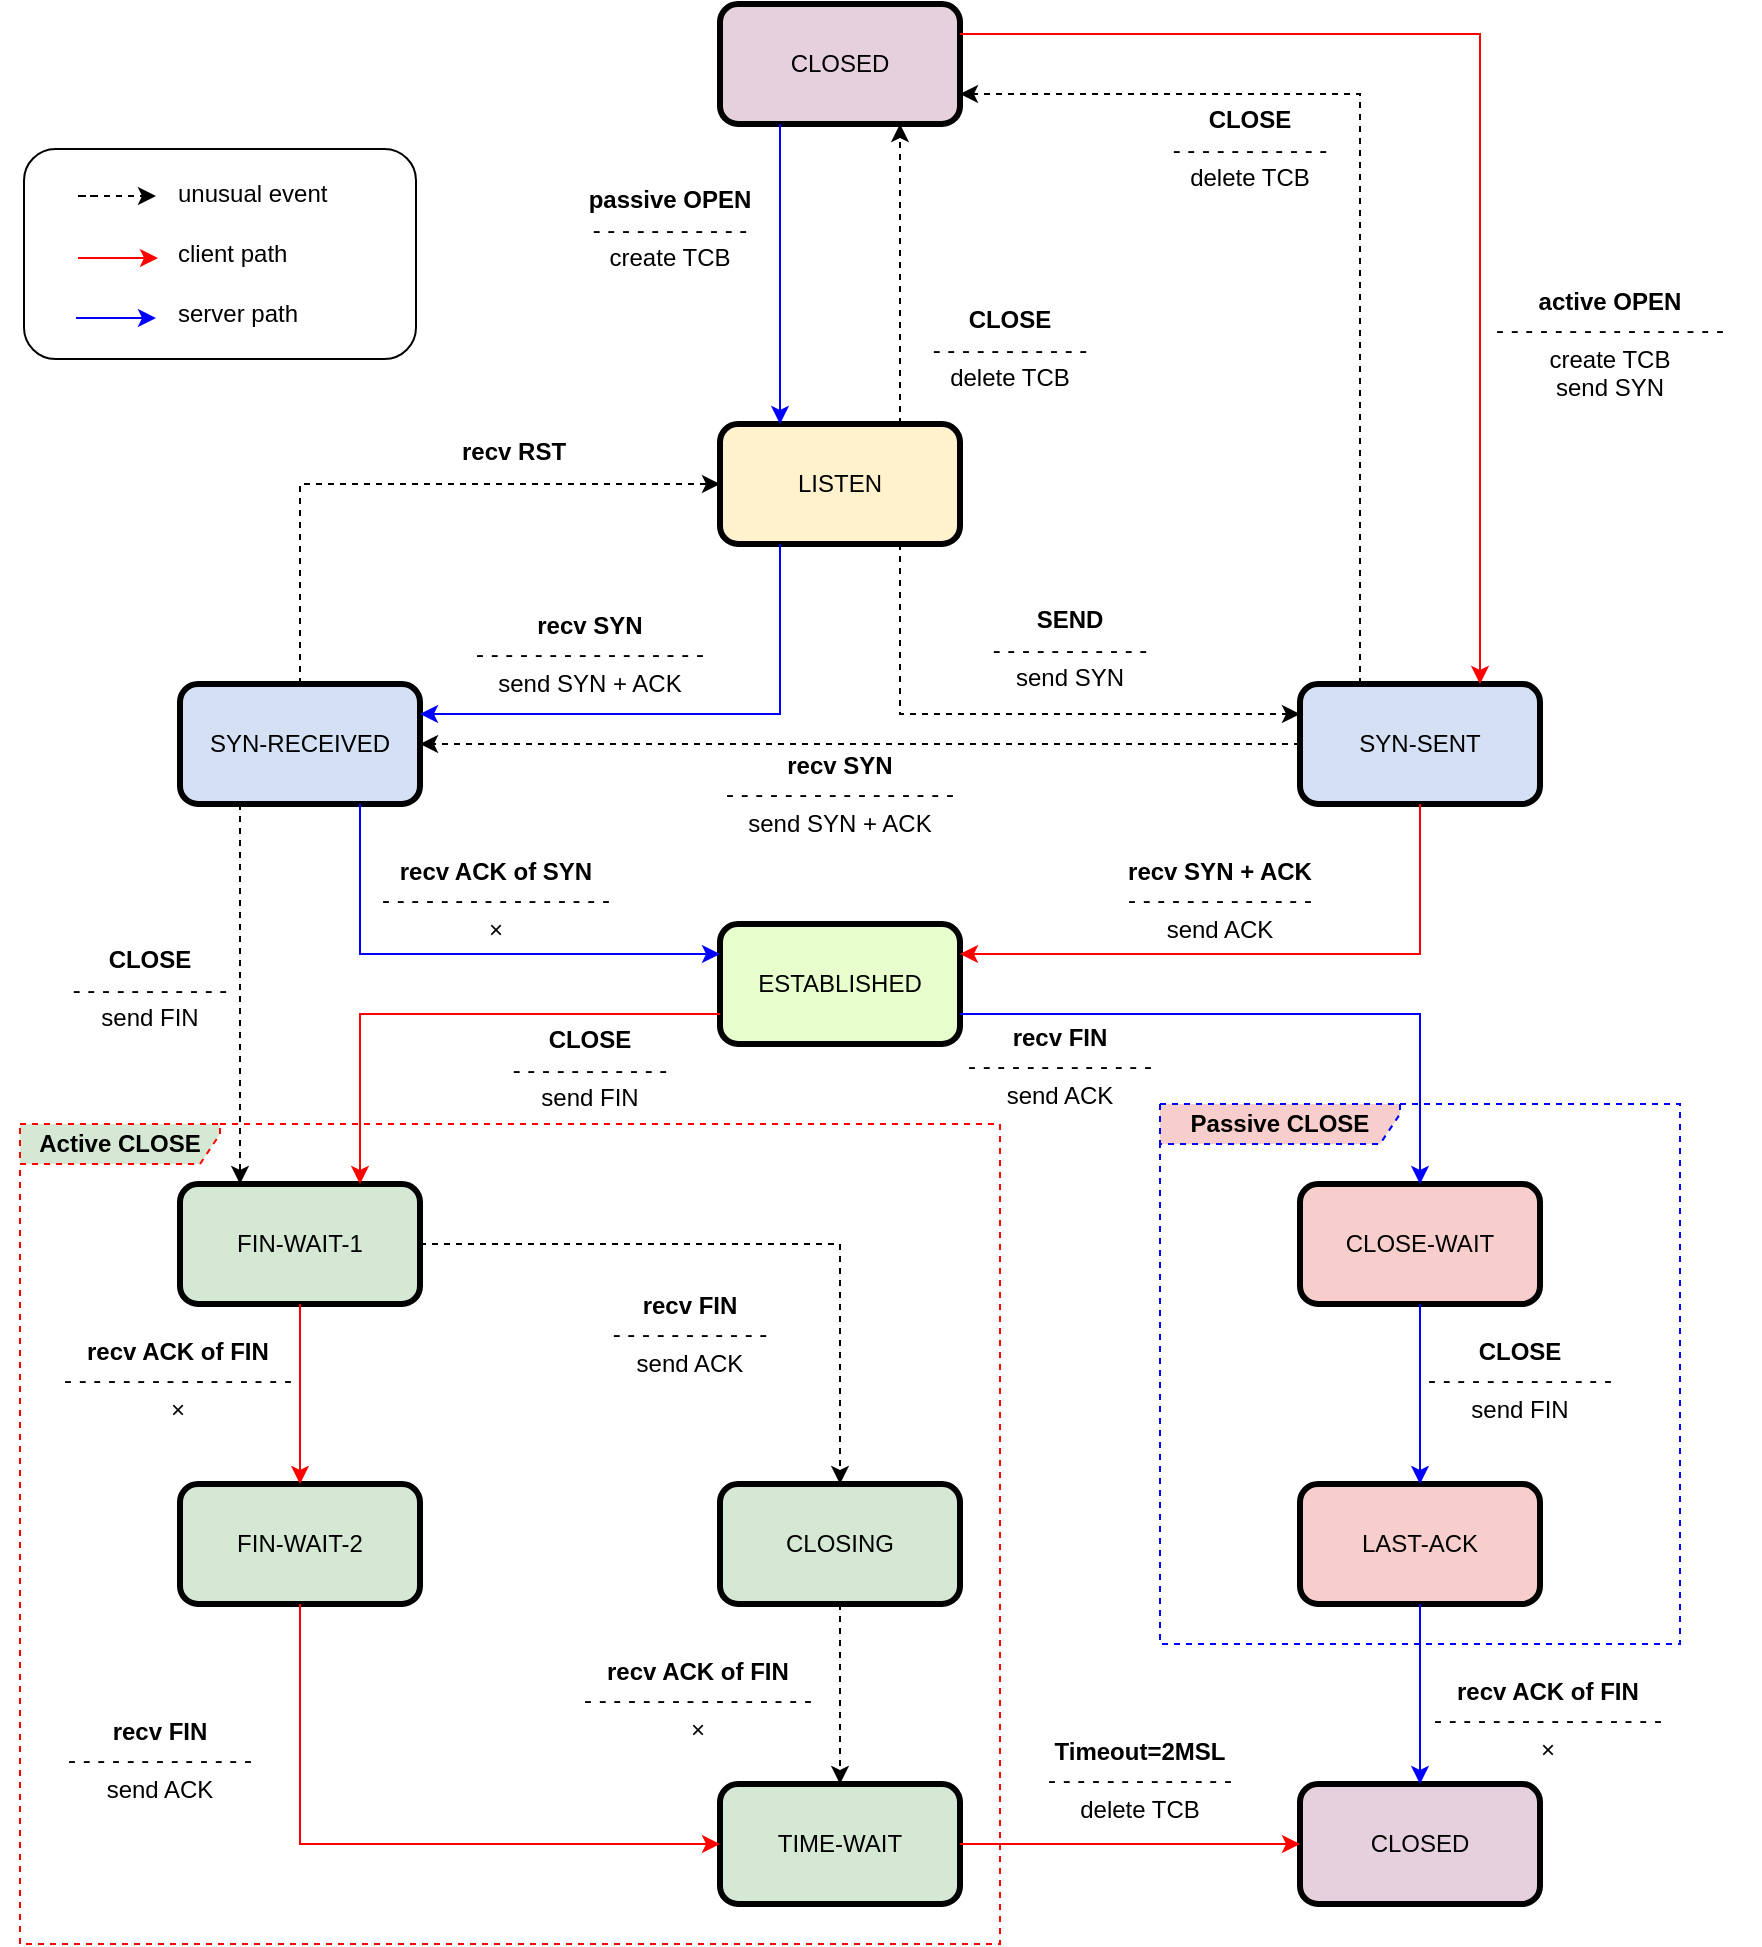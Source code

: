 <mxfile version="21.2.9" type="github">
  <diagram name="Page-1" id="c7558073-3199-34d8-9f00-42111426c3f3">
    <mxGraphModel dx="848" dy="942" grid="1" gridSize="10" guides="1" tooltips="1" connect="1" arrows="1" fold="1" page="1" pageScale="1" pageWidth="826" pageHeight="1169" background="none" math="0" shadow="0">
      <root>
        <mxCell id="0" />
        <mxCell id="1" parent="0" />
        <mxCell id="DdDH8tfC4Vi8uiK7Jez3-198" value="" style="rounded=1;whiteSpace=wrap;html=1;" vertex="1" parent="1">
          <mxGeometry x="1258" y="171.5" width="196" height="105" as="geometry" />
        </mxCell>
        <mxCell id="DdDH8tfC4Vi8uiK7Jez3-146" value="&lt;div align=&quot;center&quot;&gt;&lt;b&gt;CLOSE&lt;br&gt;&lt;/b&gt;&lt;/div&gt;&lt;div align=&quot;center&quot;&gt;- - - - - - - - - - - - -&lt;br&gt;&lt;/div&gt;&lt;div align=&quot;center&quot;&gt;send FIN&lt;/div&gt;" style="text;whiteSpace=wrap;html=1;fontSize=12;fontFamily=Helvetica;fontColor=default;align=center;" vertex="1" parent="1">
          <mxGeometry x="1936" y="759" width="140" height="70" as="geometry" />
        </mxCell>
        <mxCell id="DdDH8tfC4Vi8uiK7Jez3-96" value="LISTEN" style="rounded=1;whiteSpace=wrap;html=1;strokeColor=default;strokeWidth=3;fontFamily=Helvetica;fontSize=12;fontColor=default;fillColor=#FFF2CC;shadow=0;" vertex="1" parent="1">
          <mxGeometry x="1606" y="309" width="120" height="60" as="geometry" />
        </mxCell>
        <mxCell id="DdDH8tfC4Vi8uiK7Jez3-98" value="&lt;div&gt;CLOSED&lt;/div&gt;" style="rounded=1;whiteSpace=wrap;html=1;strokeColor=default;strokeWidth=3;fontFamily=Helvetica;fontSize=12;fontColor=default;fillColor=#E6D0DE;shadow=0;" vertex="1" parent="1">
          <mxGeometry x="1606" y="99" width="120" height="60" as="geometry" />
        </mxCell>
        <mxCell id="DdDH8tfC4Vi8uiK7Jez3-101" value="SYN-RECEIVED" style="rounded=1;whiteSpace=wrap;html=1;strokeColor=default;strokeWidth=3;fontFamily=Helvetica;fontSize=12;fontColor=default;fillColor=#D4E1F5;shadow=0;" vertex="1" parent="1">
          <mxGeometry x="1336" y="439" width="120" height="60" as="geometry" />
        </mxCell>
        <mxCell id="DdDH8tfC4Vi8uiK7Jez3-102" value="&lt;div&gt;SYN-SENT&lt;/div&gt;" style="rounded=1;whiteSpace=wrap;html=1;strokeColor=default;strokeWidth=3;fontFamily=Helvetica;fontSize=12;fontColor=default;fillColor=#D4E1F5;shadow=0;" vertex="1" parent="1">
          <mxGeometry x="1896" y="439" width="120" height="60" as="geometry" />
        </mxCell>
        <mxCell id="DdDH8tfC4Vi8uiK7Jez3-105" value="ESTABLISHED " style="rounded=1;whiteSpace=wrap;html=1;strokeColor=default;strokeWidth=3;fontFamily=Helvetica;fontSize=12;fontColor=default;fillColor=#E6FFCC;shadow=0;" vertex="1" parent="1">
          <mxGeometry x="1606" y="559" width="120" height="60" as="geometry" />
        </mxCell>
        <mxCell id="DdDH8tfC4Vi8uiK7Jez3-106" value="&lt;div&gt;FIN-WAIT-1&lt;/div&gt;" style="rounded=1;whiteSpace=wrap;html=1;strokeColor=default;strokeWidth=3;fontFamily=Helvetica;fontSize=12;fontColor=default;fillColor=#D5E8D4;shadow=0;" vertex="1" parent="1">
          <mxGeometry x="1336" y="689" width="120" height="60" as="geometry" />
        </mxCell>
        <mxCell id="DdDH8tfC4Vi8uiK7Jez3-107" value="&lt;div&gt;CLOSE-WAIT&lt;/div&gt;" style="rounded=1;whiteSpace=wrap;html=1;strokeColor=default;strokeWidth=3;fontFamily=Helvetica;fontSize=12;fontColor=default;fillColor=#F8CECC;shadow=0;" vertex="1" parent="1">
          <mxGeometry x="1896" y="689" width="120" height="60" as="geometry" />
        </mxCell>
        <mxCell id="DdDH8tfC4Vi8uiK7Jez3-108" value="&lt;div&gt;FIN-WAIT-2&lt;/div&gt;" style="rounded=1;whiteSpace=wrap;html=1;strokeColor=default;strokeWidth=3;fontFamily=Helvetica;fontSize=12;fontColor=default;fillColor=#D5E8D4;shadow=0;" vertex="1" parent="1">
          <mxGeometry x="1336" y="839" width="120" height="60" as="geometry" />
        </mxCell>
        <mxCell id="DdDH8tfC4Vi8uiK7Jez3-109" value="CLOSING" style="rounded=1;whiteSpace=wrap;html=1;strokeColor=default;strokeWidth=3;fontFamily=Helvetica;fontSize=12;fontColor=default;fillColor=#D5E8D4;shadow=0;" vertex="1" parent="1">
          <mxGeometry x="1606" y="839" width="120" height="60" as="geometry" />
        </mxCell>
        <mxCell id="DdDH8tfC4Vi8uiK7Jez3-110" value="LAST-ACK" style="rounded=1;whiteSpace=wrap;html=1;strokeColor=default;strokeWidth=3;fontFamily=Helvetica;fontSize=12;fontColor=default;fillColor=#F8CECC;shadow=0;" vertex="1" parent="1">
          <mxGeometry x="1896" y="839" width="120" height="60" as="geometry" />
        </mxCell>
        <mxCell id="DdDH8tfC4Vi8uiK7Jez3-111" value="&lt;div&gt;CLOSED&lt;/div&gt;" style="rounded=1;whiteSpace=wrap;html=1;strokeColor=default;strokeWidth=3;fontFamily=Helvetica;fontSize=12;fontColor=default;fillColor=#E6D0DE;shadow=0;" vertex="1" parent="1">
          <mxGeometry x="1896" y="989" width="120" height="60" as="geometry" />
        </mxCell>
        <mxCell id="DdDH8tfC4Vi8uiK7Jez3-112" value="TIME-WAIT" style="rounded=1;whiteSpace=wrap;html=1;strokeColor=default;strokeWidth=3;fontFamily=Helvetica;fontSize=12;fontColor=default;fillColor=#D5E8D4;shadow=0;" vertex="1" parent="1">
          <mxGeometry x="1606" y="989" width="120" height="60" as="geometry" />
        </mxCell>
        <mxCell id="DdDH8tfC4Vi8uiK7Jez3-115" value="&lt;div align=&quot;center&quot;&gt;&lt;b&gt;active OPEN&lt;/b&gt;&lt;/div&gt;&lt;div align=&quot;center&quot;&gt;- - - - - - - - - - - - - - - -&lt;br&gt;&lt;/div&gt;&lt;div align=&quot;center&quot;&gt;create TCB&lt;/div&gt;&lt;div align=&quot;center&quot;&gt;send SYN&lt;/div&gt;" style="text;html=1;strokeColor=none;fillColor=none;align=center;verticalAlign=middle;whiteSpace=wrap;rounded=0;fontSize=12;fontFamily=Helvetica;fontColor=default;shadow=0;" vertex="1" parent="1">
          <mxGeometry x="1976" y="259" width="150" height="20" as="geometry" />
        </mxCell>
        <mxCell id="DdDH8tfC4Vi8uiK7Jez3-117" value="" style="endArrow=classic;html=1;rounded=0;fontFamily=Helvetica;fontSize=12;fontColor=default;exitX=1;exitY=0.25;exitDx=0;exitDy=0;entryX=0.75;entryY=0;entryDx=0;entryDy=0;fillColor=#FF0000;strokeColor=#FF0000;shadow=0;" edge="1" parent="1" source="DdDH8tfC4Vi8uiK7Jez3-98" target="DdDH8tfC4Vi8uiK7Jez3-102">
          <mxGeometry width="50" height="50" relative="1" as="geometry">
            <mxPoint x="1766" y="719" as="sourcePoint" />
            <mxPoint x="1816" y="669" as="targetPoint" />
            <Array as="points">
              <mxPoint x="1986" y="114" />
            </Array>
          </mxGeometry>
        </mxCell>
        <mxCell id="DdDH8tfC4Vi8uiK7Jez3-124" value="" style="endArrow=classic;html=1;rounded=0;dashed=1;fontFamily=Helvetica;fontSize=12;fontColor=default;exitX=0.25;exitY=0;exitDx=0;exitDy=0;entryX=1;entryY=0.75;entryDx=0;entryDy=0;fillColor=#FF0000;strokeColor=#000000;shadow=0;" edge="1" parent="1" source="DdDH8tfC4Vi8uiK7Jez3-102" target="DdDH8tfC4Vi8uiK7Jez3-98">
          <mxGeometry width="50" height="50" relative="1" as="geometry">
            <mxPoint x="1736" y="124" as="sourcePoint" />
            <mxPoint x="1996" y="449" as="targetPoint" />
            <Array as="points">
              <mxPoint x="1926" y="144" />
            </Array>
          </mxGeometry>
        </mxCell>
        <mxCell id="DdDH8tfC4Vi8uiK7Jez3-127" value="" style="endArrow=classic;html=1;rounded=0;fontFamily=Helvetica;fontSize=12;fontColor=default;exitX=0.25;exitY=1;exitDx=0;exitDy=0;fillColor=#FF0000;strokeColor=#0000FF;entryX=0.25;entryY=0;entryDx=0;entryDy=0;shadow=0;" edge="1" parent="1" source="DdDH8tfC4Vi8uiK7Jez3-98" target="DdDH8tfC4Vi8uiK7Jez3-96">
          <mxGeometry width="50" height="50" relative="1" as="geometry">
            <mxPoint x="1736" y="124" as="sourcePoint" />
            <mxPoint x="1696" y="299" as="targetPoint" />
            <Array as="points" />
          </mxGeometry>
        </mxCell>
        <mxCell id="DdDH8tfC4Vi8uiK7Jez3-128" value="" style="endArrow=classic;html=1;rounded=0;dashed=1;fontFamily=Helvetica;fontSize=12;fontColor=default;exitX=0.75;exitY=0;exitDx=0;exitDy=0;entryX=0.75;entryY=1;entryDx=0;entryDy=0;fillColor=#FF0000;strokeColor=#000000;shadow=0;" edge="1" parent="1" source="DdDH8tfC4Vi8uiK7Jez3-96" target="DdDH8tfC4Vi8uiK7Jez3-98">
          <mxGeometry width="50" height="50" relative="1" as="geometry">
            <mxPoint x="1646" y="169" as="sourcePoint" />
            <mxPoint x="1646" y="319" as="targetPoint" />
            <Array as="points" />
          </mxGeometry>
        </mxCell>
        <mxCell id="DdDH8tfC4Vi8uiK7Jez3-131" value="&lt;div&gt;&lt;br&gt;&lt;/div&gt;&lt;div&gt;&lt;b&gt;CLOSE&lt;/b&gt;&lt;br&gt;&lt;/div&gt;&lt;div&gt;- - - - - - - - - - - &lt;br&gt;&lt;/div&gt;&lt;div&gt;delete TCB&lt;/div&gt;" style="text;html=1;strokeColor=none;fillColor=none;align=center;verticalAlign=middle;whiteSpace=wrap;rounded=0;fontSize=12;fontFamily=Helvetica;fontColor=default;shadow=0;" vertex="1" parent="1">
          <mxGeometry x="1796" y="149" width="150" height="30" as="geometry" />
        </mxCell>
        <mxCell id="DdDH8tfC4Vi8uiK7Jez3-132" value="&lt;div&gt;&lt;br&gt;&lt;/div&gt;&lt;div&gt;&lt;b&gt;passive OPEN&lt;/b&gt;&lt;br&gt;&lt;/div&gt;&lt;div&gt;- - - - - - - - - - - &lt;br&gt;&lt;/div&gt;&lt;div&gt;create TCB&lt;/div&gt;" style="text;html=1;strokeColor=none;fillColor=none;align=center;verticalAlign=middle;whiteSpace=wrap;rounded=0;fontSize=12;fontFamily=Helvetica;fontColor=default;shadow=0;" vertex="1" parent="1">
          <mxGeometry x="1506" y="189" width="150" height="30" as="geometry" />
        </mxCell>
        <mxCell id="DdDH8tfC4Vi8uiK7Jez3-133" value="&lt;div&gt;&lt;br&gt;&lt;/div&gt;&lt;div&gt;&lt;b&gt;CLOSE&lt;/b&gt;&lt;br&gt;&lt;/div&gt;&lt;div&gt;- - - - - - - - - - - &lt;br&gt;&lt;/div&gt;&lt;div&gt;delete TCB&lt;/div&gt;" style="text;html=1;strokeColor=none;fillColor=none;align=center;verticalAlign=middle;whiteSpace=wrap;rounded=0;fontSize=12;fontFamily=Helvetica;fontColor=default;shadow=0;" vertex="1" parent="1">
          <mxGeometry x="1676" y="249" width="150" height="30" as="geometry" />
        </mxCell>
        <mxCell id="DdDH8tfC4Vi8uiK7Jez3-136" value="" style="endArrow=classic;html=1;rounded=0;fontFamily=Helvetica;fontSize=12;fontColor=default;exitX=0.25;exitY=1;exitDx=0;exitDy=0;fillColor=#FF0000;strokeColor=#0000FF;entryX=1;entryY=0.25;entryDx=0;entryDy=0;shadow=0;" edge="1" parent="1" source="DdDH8tfC4Vi8uiK7Jez3-96" target="DdDH8tfC4Vi8uiK7Jez3-101">
          <mxGeometry width="50" height="50" relative="1" as="geometry">
            <mxPoint x="1646" y="169" as="sourcePoint" />
            <mxPoint x="1646" y="319" as="targetPoint" />
            <Array as="points">
              <mxPoint x="1636" y="454" />
            </Array>
          </mxGeometry>
        </mxCell>
        <mxCell id="DdDH8tfC4Vi8uiK7Jez3-137" value="&lt;div align=&quot;center&quot;&gt;&lt;b&gt;recv SYN&lt;br&gt;&lt;/b&gt;&lt;/div&gt;&lt;div align=&quot;center&quot;&gt;- - - - - - - - - - - - - - - -&lt;br&gt;&lt;/div&gt;&lt;div align=&quot;center&quot;&gt;send SYN + ACK&lt;br&gt;&lt;/div&gt;" style="text;html=1;strokeColor=none;fillColor=none;align=center;verticalAlign=middle;whiteSpace=wrap;rounded=0;fontSize=12;fontFamily=Helvetica;fontColor=default;shadow=0;" vertex="1" parent="1">
          <mxGeometry x="1466" y="409" width="150" height="30" as="geometry" />
        </mxCell>
        <mxCell id="DdDH8tfC4Vi8uiK7Jez3-138" value="" style="endArrow=classic;html=1;rounded=0;dashed=1;fontFamily=Helvetica;fontSize=12;fontColor=default;exitX=0;exitY=0.5;exitDx=0;exitDy=0;entryX=1;entryY=0.5;entryDx=0;entryDy=0;fillColor=#FF0000;strokeColor=#000000;shadow=0;" edge="1" parent="1" source="DdDH8tfC4Vi8uiK7Jez3-102" target="DdDH8tfC4Vi8uiK7Jez3-101">
          <mxGeometry width="50" height="50" relative="1" as="geometry">
            <mxPoint x="1706" y="319" as="sourcePoint" />
            <mxPoint x="1706" y="169" as="targetPoint" />
            <Array as="points" />
          </mxGeometry>
        </mxCell>
        <mxCell id="DdDH8tfC4Vi8uiK7Jez3-139" value="&lt;div align=&quot;center&quot;&gt;&lt;b&gt;recv SYN&lt;br&gt;&lt;/b&gt;&lt;/div&gt;&lt;div align=&quot;center&quot;&gt;- - - - - - - - - - - - - - - -&lt;br&gt;&lt;/div&gt;&lt;div align=&quot;center&quot;&gt;send SYN + ACK&lt;br&gt;&lt;/div&gt;" style="text;html=1;strokeColor=none;fillColor=none;align=center;verticalAlign=middle;whiteSpace=wrap;rounded=0;fontSize=12;fontFamily=Helvetica;fontColor=default;shadow=0;" vertex="1" parent="1">
          <mxGeometry x="1591" y="479" width="150" height="30" as="geometry" />
        </mxCell>
        <mxCell id="DdDH8tfC4Vi8uiK7Jez3-141" value="" style="endArrow=classic;html=1;rounded=0;fontFamily=Helvetica;fontSize=12;fontColor=default;exitX=0.75;exitY=1;exitDx=0;exitDy=0;fillColor=#FF0000;strokeColor=#0000FF;entryX=0;entryY=0.25;entryDx=0;entryDy=0;shadow=0;" edge="1" parent="1" source="DdDH8tfC4Vi8uiK7Jez3-101" target="DdDH8tfC4Vi8uiK7Jez3-105">
          <mxGeometry width="50" height="50" relative="1" as="geometry">
            <mxPoint x="1646" y="379" as="sourcePoint" />
            <mxPoint x="1466" y="464" as="targetPoint" />
            <Array as="points">
              <mxPoint x="1426" y="574" />
            </Array>
          </mxGeometry>
        </mxCell>
        <mxCell id="DdDH8tfC4Vi8uiK7Jez3-142" value="" style="endArrow=classic;html=1;rounded=0;fontFamily=Helvetica;fontSize=12;fontColor=default;exitX=1;exitY=0.75;exitDx=0;exitDy=0;fillColor=#FF0000;strokeColor=#0000FF;entryX=0.5;entryY=0;entryDx=0;entryDy=0;shadow=0;" edge="1" parent="1" source="DdDH8tfC4Vi8uiK7Jez3-105" target="DdDH8tfC4Vi8uiK7Jez3-107">
          <mxGeometry width="50" height="50" relative="1" as="geometry">
            <mxPoint x="1406" y="509" as="sourcePoint" />
            <mxPoint x="1616" y="584" as="targetPoint" />
            <Array as="points">
              <mxPoint x="1956" y="604" />
            </Array>
          </mxGeometry>
        </mxCell>
        <mxCell id="DdDH8tfC4Vi8uiK7Jez3-143" value="" style="endArrow=classic;html=1;rounded=0;fontFamily=Helvetica;fontSize=12;fontColor=default;exitX=0.5;exitY=1;exitDx=0;exitDy=0;fillColor=#FF0000;strokeColor=#0000FF;entryX=0.5;entryY=0;entryDx=0;entryDy=0;shadow=0;" edge="1" parent="1" source="DdDH8tfC4Vi8uiK7Jez3-107" target="DdDH8tfC4Vi8uiK7Jez3-110">
          <mxGeometry width="50" height="50" relative="1" as="geometry">
            <mxPoint x="1736" y="584" as="sourcePoint" />
            <mxPoint x="1966" y="679" as="targetPoint" />
            <Array as="points" />
          </mxGeometry>
        </mxCell>
        <mxCell id="DdDH8tfC4Vi8uiK7Jez3-144" value="&lt;div align=&quot;center&quot;&gt;&lt;b&gt;recv ACK of SYN&lt;br&gt;&lt;/b&gt;&lt;/div&gt;&lt;div align=&quot;center&quot;&gt;- - - - - - - - - - - - - - - -&lt;br&gt;&lt;/div&gt;&lt;div align=&quot;center&quot;&gt;×&lt;br&gt;&lt;/div&gt;" style="text;whiteSpace=wrap;html=1;fontSize=12;fontFamily=Helvetica;fontColor=default;" vertex="1" parent="1">
          <mxGeometry x="1435" y="519" width="140" height="70" as="geometry" />
        </mxCell>
        <mxCell id="DdDH8tfC4Vi8uiK7Jez3-145" value="&lt;div align=&quot;center&quot;&gt;&lt;b&gt;recv FIN&lt;/b&gt;&lt;/div&gt;&lt;div align=&quot;center&quot;&gt;- - - - - - - - - - - - -&lt;br&gt;&lt;/div&gt;&lt;div align=&quot;center&quot;&gt;send ACK&lt;br&gt;&lt;/div&gt;" style="text;whiteSpace=wrap;html=1;fontSize=12;fontFamily=Helvetica;fontColor=default;align=center;" vertex="1" parent="1">
          <mxGeometry x="1706" y="602" width="140" height="70" as="geometry" />
        </mxCell>
        <mxCell id="DdDH8tfC4Vi8uiK7Jez3-147" value="" style="endArrow=classic;html=1;rounded=0;fontFamily=Helvetica;fontSize=12;fontColor=default;exitX=0.5;exitY=1;exitDx=0;exitDy=0;fillColor=#FF0000;strokeColor=#0000FF;entryX=0.5;entryY=0;entryDx=0;entryDy=0;shadow=0;" edge="1" parent="1" source="DdDH8tfC4Vi8uiK7Jez3-110" target="DdDH8tfC4Vi8uiK7Jez3-111">
          <mxGeometry width="50" height="50" relative="1" as="geometry">
            <mxPoint x="1966" y="739" as="sourcePoint" />
            <mxPoint x="1966" y="859" as="targetPoint" />
            <Array as="points" />
          </mxGeometry>
        </mxCell>
        <mxCell id="DdDH8tfC4Vi8uiK7Jez3-148" value="&lt;div align=&quot;center&quot;&gt;&lt;b&gt;recv ACK of FIN&lt;br&gt;&lt;/b&gt;&lt;/div&gt;&lt;div align=&quot;center&quot;&gt;- - - - - - - - - - - - - - - -&lt;br&gt;&lt;/div&gt;&lt;div align=&quot;center&quot;&gt;×&lt;br&gt;&lt;/div&gt;" style="text;whiteSpace=wrap;html=1;fontSize=12;fontFamily=Helvetica;fontColor=default;" vertex="1" parent="1">
          <mxGeometry x="1961" y="929" width="140" height="70" as="geometry" />
        </mxCell>
        <mxCell id="DdDH8tfC4Vi8uiK7Jez3-154" value="" style="endArrow=classic;html=1;rounded=0;dashed=1;fontFamily=Helvetica;fontSize=12;fontColor=default;exitX=0.5;exitY=0;exitDx=0;exitDy=0;entryX=0;entryY=0.5;entryDx=0;entryDy=0;fillColor=#FF0000;strokeColor=#000000;shadow=0;" edge="1" parent="1" source="DdDH8tfC4Vi8uiK7Jez3-101" target="DdDH8tfC4Vi8uiK7Jez3-96">
          <mxGeometry width="50" height="50" relative="1" as="geometry">
            <mxPoint x="1906" y="479" as="sourcePoint" />
            <mxPoint x="1466" y="479" as="targetPoint" />
            <Array as="points">
              <mxPoint x="1396" y="339" />
            </Array>
          </mxGeometry>
        </mxCell>
        <mxCell id="DdDH8tfC4Vi8uiK7Jez3-155" value="&lt;div align=&quot;center&quot;&gt;&lt;b&gt;recv RST&lt;br&gt;&lt;/b&gt;&lt;/div&gt;" style="text;whiteSpace=wrap;html=1;fontSize=12;fontFamily=Helvetica;fontColor=default;" vertex="1" parent="1">
          <mxGeometry x="1475" y="309" width="60" height="30" as="geometry" />
        </mxCell>
        <mxCell id="DdDH8tfC4Vi8uiK7Jez3-160" value="&lt;b&gt;Passive CLOSE&lt;/b&gt;" style="shape=umlFrame;whiteSpace=wrap;html=1;pointerEvents=0;width=120;height=20;strokeColor=#0000FF;dashed=1;fillColor=#F8CECC;" vertex="1" parent="1">
          <mxGeometry x="1826" y="649" width="260" height="270" as="geometry" />
        </mxCell>
        <mxCell id="DdDH8tfC4Vi8uiK7Jez3-163" value="" style="endArrow=classic;html=1;rounded=0;fontFamily=Helvetica;fontSize=12;fontColor=default;exitX=0.5;exitY=1;exitDx=0;exitDy=0;entryX=1;entryY=0.25;entryDx=0;entryDy=0;fillColor=#FF0000;strokeColor=#FF0000;shadow=0;" edge="1" parent="1" source="DdDH8tfC4Vi8uiK7Jez3-102" target="DdDH8tfC4Vi8uiK7Jez3-105">
          <mxGeometry width="50" height="50" relative="1" as="geometry">
            <mxPoint x="1736" y="124" as="sourcePoint" />
            <mxPoint x="1996" y="449" as="targetPoint" />
            <Array as="points">
              <mxPoint x="1956" y="574" />
            </Array>
          </mxGeometry>
        </mxCell>
        <mxCell id="DdDH8tfC4Vi8uiK7Jez3-164" value="&lt;div align=&quot;center&quot;&gt;&lt;b&gt;recv SYN + ACK&lt;br&gt;&lt;/b&gt;&lt;/div&gt;&lt;div align=&quot;center&quot;&gt;- - - - - - - - - - - - -&lt;br&gt;&lt;/div&gt;&lt;div align=&quot;center&quot;&gt;send ACK&lt;br&gt;&lt;/div&gt;" style="text;whiteSpace=wrap;html=1;fontSize=12;fontFamily=Helvetica;fontColor=default;align=center;" vertex="1" parent="1">
          <mxGeometry x="1786" y="519" width="140" height="70" as="geometry" />
        </mxCell>
        <mxCell id="DdDH8tfC4Vi8uiK7Jez3-165" value="" style="endArrow=classic;html=1;rounded=0;dashed=1;fontFamily=Helvetica;fontSize=12;fontColor=default;exitX=0.25;exitY=1;exitDx=0;exitDy=0;entryX=0.25;entryY=0;entryDx=0;entryDy=0;fillColor=#FF0000;strokeColor=#000000;shadow=0;" edge="1" parent="1" source="DdDH8tfC4Vi8uiK7Jez3-101" target="DdDH8tfC4Vi8uiK7Jez3-106">
          <mxGeometry width="50" height="50" relative="1" as="geometry">
            <mxPoint x="1616" y="349" as="sourcePoint" />
            <mxPoint x="1406" y="449" as="targetPoint" />
            <Array as="points" />
          </mxGeometry>
        </mxCell>
        <mxCell id="DdDH8tfC4Vi8uiK7Jez3-166" value="&lt;div&gt;&lt;br&gt;&lt;/div&gt;&lt;div&gt;&lt;b&gt;CLOSE&lt;/b&gt;&lt;br&gt;&lt;/div&gt;&lt;div&gt;- - - - - - - - - - - &lt;br&gt;&lt;/div&gt;&lt;div&gt;send FIN&lt;br&gt;&lt;/div&gt;" style="text;html=1;strokeColor=none;fillColor=none;align=center;verticalAlign=middle;whiteSpace=wrap;rounded=0;fontSize=12;fontFamily=Helvetica;fontColor=default;shadow=0;" vertex="1" parent="1">
          <mxGeometry x="1246" y="569" width="150" height="30" as="geometry" />
        </mxCell>
        <mxCell id="DdDH8tfC4Vi8uiK7Jez3-167" value="" style="endArrow=classic;html=1;rounded=0;fontFamily=Helvetica;fontSize=12;fontColor=default;exitX=0;exitY=0.75;exitDx=0;exitDy=0;entryX=0.75;entryY=0;entryDx=0;entryDy=0;fillColor=#FF0000;strokeColor=#FF0000;shadow=0;" edge="1" parent="1" source="DdDH8tfC4Vi8uiK7Jez3-105" target="DdDH8tfC4Vi8uiK7Jez3-106">
          <mxGeometry width="50" height="50" relative="1" as="geometry">
            <mxPoint x="1966" y="509" as="sourcePoint" />
            <mxPoint x="1736" y="584" as="targetPoint" />
            <Array as="points">
              <mxPoint x="1426" y="604" />
            </Array>
          </mxGeometry>
        </mxCell>
        <mxCell id="DdDH8tfC4Vi8uiK7Jez3-168" value="&lt;div&gt;&lt;br&gt;&lt;/div&gt;&lt;div&gt;&lt;b&gt;CLOSE&lt;/b&gt;&lt;br&gt;&lt;/div&gt;&lt;div&gt;- - - - - - - - - - - &lt;br&gt;&lt;/div&gt;&lt;div&gt;send FIN&lt;br&gt;&lt;/div&gt;" style="text;html=1;strokeColor=none;fillColor=none;align=center;verticalAlign=middle;whiteSpace=wrap;rounded=0;fontSize=12;fontFamily=Helvetica;fontColor=default;shadow=0;" vertex="1" parent="1">
          <mxGeometry x="1466" y="609" width="150" height="30" as="geometry" />
        </mxCell>
        <mxCell id="DdDH8tfC4Vi8uiK7Jez3-169" value="" style="endArrow=classic;html=1;rounded=0;fontFamily=Helvetica;fontSize=12;fontColor=default;exitX=0.5;exitY=1;exitDx=0;exitDy=0;fillColor=#FF0000;strokeColor=#FF0000;shadow=0;" edge="1" parent="1" source="DdDH8tfC4Vi8uiK7Jez3-106" target="DdDH8tfC4Vi8uiK7Jez3-108">
          <mxGeometry width="50" height="50" relative="1" as="geometry">
            <mxPoint x="1616" y="614" as="sourcePoint" />
            <mxPoint x="1436" y="679" as="targetPoint" />
            <Array as="points">
              <mxPoint x="1396" y="779" />
            </Array>
          </mxGeometry>
        </mxCell>
        <mxCell id="DdDH8tfC4Vi8uiK7Jez3-170" value="&lt;div align=&quot;center&quot;&gt;&lt;b&gt;recv ACK of FIN&lt;br&gt;&lt;/b&gt;&lt;/div&gt;&lt;div align=&quot;center&quot;&gt;- - - - - - - - - - - - - - - -&lt;br&gt;&lt;/div&gt;&lt;div align=&quot;center&quot;&gt;×&lt;br&gt;&lt;/div&gt;" style="text;whiteSpace=wrap;html=1;fontSize=12;fontFamily=Helvetica;fontColor=default;" vertex="1" parent="1">
          <mxGeometry x="1276" y="759" width="140" height="70" as="geometry" />
        </mxCell>
        <mxCell id="DdDH8tfC4Vi8uiK7Jez3-171" value="&lt;div align=&quot;center&quot;&gt;&lt;b&gt;recv FIN&lt;/b&gt;&lt;/div&gt;&lt;div align=&quot;center&quot;&gt;- - - - - - - - - - - - -&lt;br&gt;&lt;/div&gt;&lt;div align=&quot;center&quot;&gt;send ACK&lt;br&gt;&lt;/div&gt;" style="text;whiteSpace=wrap;html=1;fontSize=12;fontFamily=Helvetica;fontColor=default;align=center;" vertex="1" parent="1">
          <mxGeometry x="1256" y="949" width="140" height="70" as="geometry" />
        </mxCell>
        <mxCell id="DdDH8tfC4Vi8uiK7Jez3-172" value="" style="endArrow=classic;html=1;rounded=0;fontFamily=Helvetica;fontSize=12;fontColor=default;exitX=0.5;exitY=1;exitDx=0;exitDy=0;fillColor=#FF0000;strokeColor=#FF0000;shadow=0;entryX=0;entryY=0.5;entryDx=0;entryDy=0;" edge="1" parent="1" source="DdDH8tfC4Vi8uiK7Jez3-108" target="DdDH8tfC4Vi8uiK7Jez3-112">
          <mxGeometry width="50" height="50" relative="1" as="geometry">
            <mxPoint x="1406" y="739" as="sourcePoint" />
            <mxPoint x="1406" y="849" as="targetPoint" />
            <Array as="points">
              <mxPoint x="1396" y="1019" />
            </Array>
          </mxGeometry>
        </mxCell>
        <mxCell id="DdDH8tfC4Vi8uiK7Jez3-173" value="&lt;b&gt;Active CLOSE&lt;/b&gt;" style="shape=umlFrame;whiteSpace=wrap;html=1;pointerEvents=0;width=100;height=20;strokeColor=#FF0000;dashed=1;fillColor=#D5E8D4;" vertex="1" parent="1">
          <mxGeometry x="1256" y="659" width="490" height="410" as="geometry" />
        </mxCell>
        <mxCell id="DdDH8tfC4Vi8uiK7Jez3-175" value="" style="endArrow=classic;html=1;rounded=0;dashed=1;fontFamily=Helvetica;fontSize=12;fontColor=default;exitX=1;exitY=0.5;exitDx=0;exitDy=0;entryX=0.5;entryY=0;entryDx=0;entryDy=0;fillColor=#FF0000;strokeColor=#000000;shadow=0;" edge="1" parent="1" source="DdDH8tfC4Vi8uiK7Jez3-106" target="DdDH8tfC4Vi8uiK7Jez3-109">
          <mxGeometry width="50" height="50" relative="1" as="geometry">
            <mxPoint x="1376" y="509" as="sourcePoint" />
            <mxPoint x="1376" y="699" as="targetPoint" />
            <Array as="points">
              <mxPoint x="1666" y="719" />
            </Array>
          </mxGeometry>
        </mxCell>
        <mxCell id="DdDH8tfC4Vi8uiK7Jez3-176" value="&lt;div align=&quot;center&quot;&gt;&lt;b&gt;recv FIN&lt;br&gt;&lt;/b&gt;&lt;/div&gt;&lt;div align=&quot;center&quot;&gt;- - - - - - - - - - -&lt;br&gt;&lt;/div&gt;&lt;div align=&quot;center&quot;&gt;send ACK&lt;br&gt;&lt;/div&gt;" style="text;html=1;strokeColor=none;fillColor=none;align=center;verticalAlign=middle;whiteSpace=wrap;rounded=0;fontSize=12;fontFamily=Helvetica;fontColor=default;shadow=0;" vertex="1" parent="1">
          <mxGeometry x="1516" y="749" width="150" height="30" as="geometry" />
        </mxCell>
        <mxCell id="DdDH8tfC4Vi8uiK7Jez3-177" value="" style="endArrow=classic;html=1;rounded=0;fontFamily=Helvetica;fontSize=12;fontColor=default;exitX=1;exitY=0.5;exitDx=0;exitDy=0;fillColor=#FF0000;strokeColor=#FF0000;shadow=0;entryX=0;entryY=0.5;entryDx=0;entryDy=0;" edge="1" parent="1" source="DdDH8tfC4Vi8uiK7Jez3-112" target="DdDH8tfC4Vi8uiK7Jez3-111">
          <mxGeometry width="50" height="50" relative="1" as="geometry">
            <mxPoint x="1406" y="909" as="sourcePoint" />
            <mxPoint x="1616" y="1029" as="targetPoint" />
            <Array as="points" />
          </mxGeometry>
        </mxCell>
        <mxCell id="DdDH8tfC4Vi8uiK7Jez3-178" value="&lt;div align=&quot;center&quot;&gt;&lt;b&gt;Timeout=2MSL&lt;br&gt;&lt;/b&gt;&lt;/div&gt;&lt;div align=&quot;center&quot;&gt;- - - - - - - - - - - - -&lt;br&gt;&lt;/div&gt;&lt;div align=&quot;center&quot;&gt;delete TCB&lt;br&gt;&lt;/div&gt;" style="text;whiteSpace=wrap;html=1;fontSize=12;fontFamily=Helvetica;fontColor=default;align=center;" vertex="1" parent="1">
          <mxGeometry x="1746" y="959" width="140" height="70" as="geometry" />
        </mxCell>
        <mxCell id="DdDH8tfC4Vi8uiK7Jez3-179" value="" style="endArrow=classic;html=1;rounded=0;dashed=1;fontFamily=Helvetica;fontSize=12;fontColor=default;exitX=0.5;exitY=1;exitDx=0;exitDy=0;entryX=0.5;entryY=0;entryDx=0;entryDy=0;fillColor=#FF0000;strokeColor=#000000;shadow=0;" edge="1" parent="1" source="DdDH8tfC4Vi8uiK7Jez3-109" target="DdDH8tfC4Vi8uiK7Jez3-112">
          <mxGeometry width="50" height="50" relative="1" as="geometry">
            <mxPoint x="1466" y="729" as="sourcePoint" />
            <mxPoint x="1676" y="849" as="targetPoint" />
            <Array as="points" />
          </mxGeometry>
        </mxCell>
        <mxCell id="DdDH8tfC4Vi8uiK7Jez3-180" value="&lt;div align=&quot;center&quot;&gt;&lt;b&gt;recv ACK of FIN&lt;br&gt;&lt;/b&gt;&lt;/div&gt;&lt;div align=&quot;center&quot;&gt;- - - - - - - - - - - - - - - -&lt;br&gt;&lt;/div&gt;&lt;div align=&quot;center&quot;&gt;×&lt;br&gt;&lt;/div&gt;" style="text;whiteSpace=wrap;html=1;fontSize=12;fontFamily=Helvetica;fontColor=default;" vertex="1" parent="1">
          <mxGeometry x="1536" y="919" width="140" height="70" as="geometry" />
        </mxCell>
        <mxCell id="DdDH8tfC4Vi8uiK7Jez3-183" value="" style="endArrow=classic;html=1;rounded=0;dashed=1;fontFamily=Helvetica;fontSize=12;fontColor=default;fillColor=#FF0000;strokeColor=#000000;shadow=0;" edge="1" parent="1">
          <mxGeometry width="50" height="50" relative="1" as="geometry">
            <mxPoint x="1294" y="195" as="sourcePoint" />
            <mxPoint x="1324" y="195" as="targetPoint" />
            <Array as="points">
              <mxPoint x="1284" y="195" />
            </Array>
          </mxGeometry>
        </mxCell>
        <mxCell id="DdDH8tfC4Vi8uiK7Jez3-190" value="" style="endArrow=classic;html=1;rounded=0;fontFamily=Helvetica;fontSize=12;fontColor=default;fillColor=#FF0000;strokeColor=#FF0000;shadow=0;" edge="1" parent="1">
          <mxGeometry width="50" height="50" relative="1" as="geometry">
            <mxPoint x="1285" y="226" as="sourcePoint" />
            <mxPoint x="1325" y="226" as="targetPoint" />
            <Array as="points">
              <mxPoint x="1305" y="226" />
            </Array>
          </mxGeometry>
        </mxCell>
        <mxCell id="DdDH8tfC4Vi8uiK7Jez3-191" value="" style="endArrow=classic;html=1;rounded=0;fontFamily=Helvetica;fontSize=12;fontColor=default;fillColor=#FF0000;strokeColor=#0000FF;shadow=0;" edge="1" parent="1">
          <mxGeometry width="50" height="50" relative="1" as="geometry">
            <mxPoint x="1284" y="256" as="sourcePoint" />
            <mxPoint x="1324" y="256" as="targetPoint" />
            <Array as="points">
              <mxPoint x="1304" y="256" />
            </Array>
          </mxGeometry>
        </mxCell>
        <mxCell id="DdDH8tfC4Vi8uiK7Jez3-194" value="&lt;div align=&quot;left&quot;&gt;unusual event&lt;/div&gt;" style="text;html=1;strokeColor=none;fillColor=none;align=left;verticalAlign=middle;whiteSpace=wrap;rounded=0;" vertex="1" parent="1">
          <mxGeometry x="1333" y="179" width="150" height="30" as="geometry" />
        </mxCell>
        <mxCell id="DdDH8tfC4Vi8uiK7Jez3-195" value="&lt;div align=&quot;left&quot;&gt;client path&lt;/div&gt;" style="text;html=1;strokeColor=none;fillColor=none;align=left;verticalAlign=middle;whiteSpace=wrap;rounded=0;" vertex="1" parent="1">
          <mxGeometry x="1333" y="209" width="150" height="30" as="geometry" />
        </mxCell>
        <mxCell id="DdDH8tfC4Vi8uiK7Jez3-196" value="&lt;div align=&quot;left&quot;&gt;server path&lt;/div&gt;" style="text;html=1;strokeColor=none;fillColor=none;align=left;verticalAlign=middle;whiteSpace=wrap;rounded=0;" vertex="1" parent="1">
          <mxGeometry x="1333" y="239" width="150" height="30" as="geometry" />
        </mxCell>
        <mxCell id="DdDH8tfC4Vi8uiK7Jez3-199" value="&lt;div&gt;&lt;br&gt;&lt;/div&gt;&lt;div&gt;&lt;b&gt;SEND&lt;/b&gt;&lt;br&gt;&lt;/div&gt;&lt;div&gt;- - - - - - - - - - - &lt;br&gt;&lt;/div&gt;send SYN" style="text;html=1;strokeColor=none;fillColor=none;align=center;verticalAlign=middle;whiteSpace=wrap;rounded=0;fontSize=12;fontFamily=Helvetica;fontColor=default;shadow=0;" vertex="1" parent="1">
          <mxGeometry x="1706" y="399" width="150" height="30" as="geometry" />
        </mxCell>
        <mxCell id="DdDH8tfC4Vi8uiK7Jez3-200" value="" style="endArrow=classic;html=1;rounded=0;dashed=1;fontFamily=Helvetica;fontSize=12;fontColor=default;exitX=0.75;exitY=1;exitDx=0;exitDy=0;entryX=0;entryY=0.25;entryDx=0;entryDy=0;fillColor=#FF0000;strokeColor=#000000;shadow=0;" edge="1" parent="1" source="DdDH8tfC4Vi8uiK7Jez3-96" target="DdDH8tfC4Vi8uiK7Jez3-102">
          <mxGeometry width="50" height="50" relative="1" as="geometry">
            <mxPoint x="1706" y="319" as="sourcePoint" />
            <mxPoint x="1706" y="169" as="targetPoint" />
            <Array as="points">
              <mxPoint x="1696" y="454" />
            </Array>
          </mxGeometry>
        </mxCell>
        <mxCell id="DdDH8tfC4Vi8uiK7Jez3-201" style="edgeStyle=orthogonalEdgeStyle;rounded=0;orthogonalLoop=1;jettySize=auto;html=1;exitX=0.5;exitY=1;exitDx=0;exitDy=0;" edge="1" parent="1" source="DdDH8tfC4Vi8uiK7Jez3-199" target="DdDH8tfC4Vi8uiK7Jez3-199">
          <mxGeometry relative="1" as="geometry" />
        </mxCell>
      </root>
    </mxGraphModel>
  </diagram>
</mxfile>
